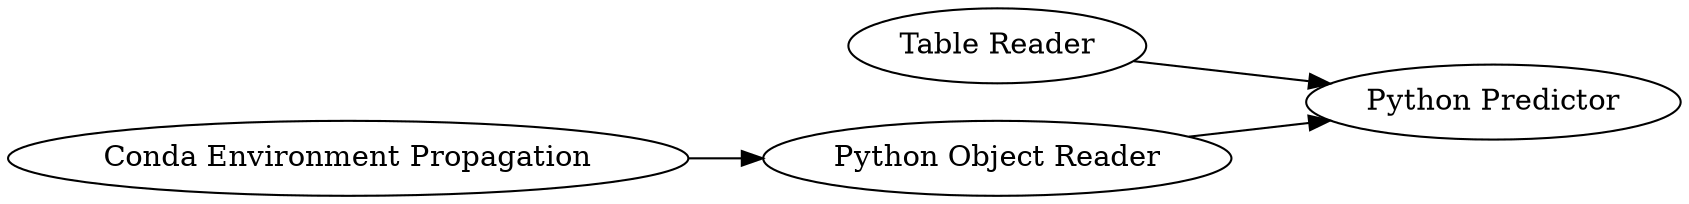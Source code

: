 digraph {
	7 [label="Python Object Reader"]
	258 [label="Python Predictor"]
	260 [label="Conda Environment Propagation"]
	262 [label="Table Reader"]
	7 -> 258
	260 -> 7
	262 -> 258
	rankdir=LR
}
